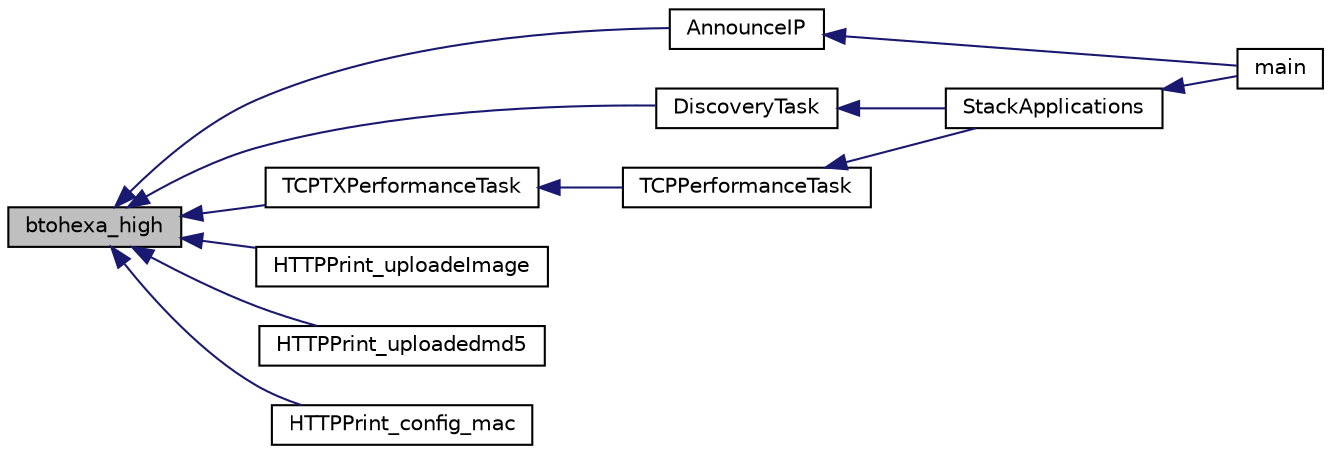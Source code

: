 digraph "btohexa_high"
{
  edge [fontname="Helvetica",fontsize="10",labelfontname="Helvetica",labelfontsize="10"];
  node [fontname="Helvetica",fontsize="10",shape=record];
  rankdir="LR";
  Node1 [label="btohexa_high",height=0.2,width=0.4,color="black", fillcolor="grey75", style="filled", fontcolor="black"];
  Node1 -> Node2 [dir="back",color="midnightblue",fontsize="10",style="solid",fontname="Helvetica"];
  Node2 [label="AnnounceIP",height=0.2,width=0.4,color="black", fillcolor="white", style="filled",URL="$_announce_8c.html#a3782d154cd40f9355a0d00fbae7c3ef9"];
  Node2 -> Node3 [dir="back",color="midnightblue",fontsize="10",style="solid",fontname="Helvetica"];
  Node3 [label="main",height=0.2,width=0.4,color="black", fillcolor="white", style="filled",URL="$_main_demo_8c.html#a6288eba0f8e8ad3ab1544ad731eb7667"];
  Node1 -> Node4 [dir="back",color="midnightblue",fontsize="10",style="solid",fontname="Helvetica"];
  Node4 [label="DiscoveryTask",height=0.2,width=0.4,color="black", fillcolor="white", style="filled",URL="$_announce_8c.html#aab5951adf7bd4f372bdd7feb3cc4e97b"];
  Node4 -> Node5 [dir="back",color="midnightblue",fontsize="10",style="solid",fontname="Helvetica"];
  Node5 [label="StackApplications",height=0.2,width=0.4,color="black", fillcolor="white", style="filled",URL="$_stack_tsk_8c.html#a7f8ff33bea9e052705b0a80d2dfcf399"];
  Node5 -> Node3 [dir="back",color="midnightblue",fontsize="10",style="solid",fontname="Helvetica"];
  Node1 -> Node6 [dir="back",color="midnightblue",fontsize="10",style="solid",fontname="Helvetica"];
  Node6 [label="TCPTXPerformanceTask",height=0.2,width=0.4,color="black", fillcolor="white", style="filled",URL="$_t_c_p_performance_test_8c.html#a4e543f659633906145da7a0b19199077"];
  Node6 -> Node7 [dir="back",color="midnightblue",fontsize="10",style="solid",fontname="Helvetica"];
  Node7 [label="TCPPerformanceTask",height=0.2,width=0.4,color="black", fillcolor="white", style="filled",URL="$_t_c_p_performance_test_8c.html#aa47216a6f8fce14cb21d13785d8caa25"];
  Node7 -> Node5 [dir="back",color="midnightblue",fontsize="10",style="solid",fontname="Helvetica"];
  Node1 -> Node8 [dir="back",color="midnightblue",fontsize="10",style="solid",fontname="Helvetica"];
  Node8 [label="HTTPPrint_uploadeImage",height=0.2,width=0.4,color="black", fillcolor="white", style="filled",URL="$_custom_h_t_t_p_app_8c.html#add3b0a831e6c5227f3b7d7f33c430a58"];
  Node1 -> Node9 [dir="back",color="midnightblue",fontsize="10",style="solid",fontname="Helvetica"];
  Node9 [label="HTTPPrint_uploadedmd5",height=0.2,width=0.4,color="black", fillcolor="white", style="filled",URL="$_custom_h_t_t_p_app_8c.html#a19f88f328d7bf56d0dfae34fa2691a60"];
  Node1 -> Node10 [dir="back",color="midnightblue",fontsize="10",style="solid",fontname="Helvetica"];
  Node10 [label="HTTPPrint_config_mac",height=0.2,width=0.4,color="black", fillcolor="white", style="filled",URL="$_custom_h_t_t_p_app_8c.html#a7932288d890bb7124d22c70795386cb6"];
}
